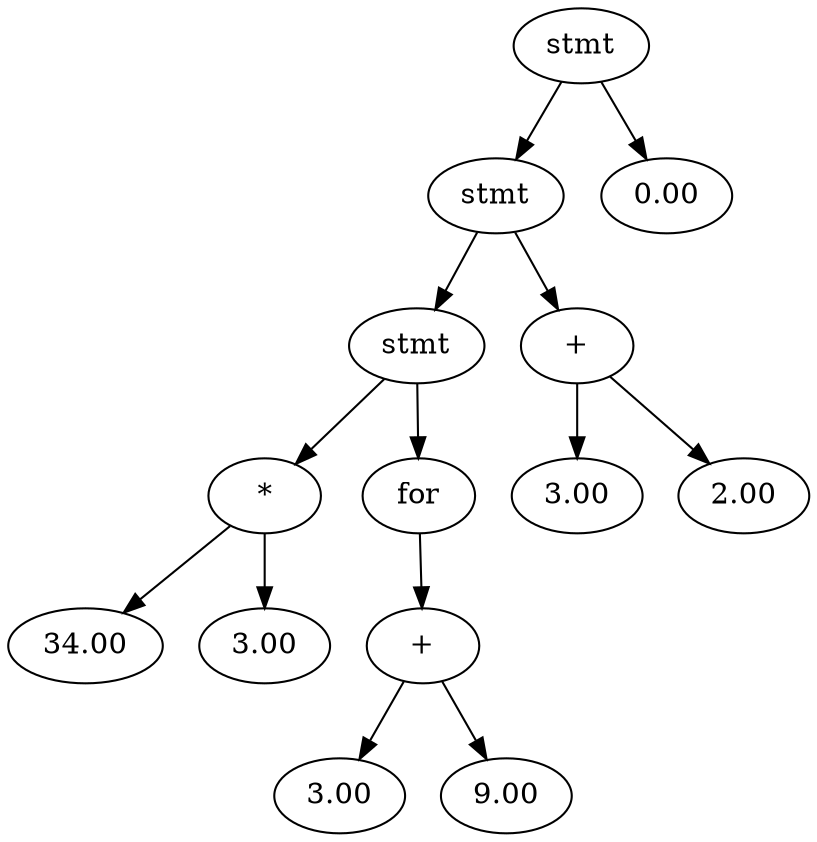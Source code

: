 digraph tree {
 1 [label="stmt"];
 1 -> 2;
 2 [label="stmt"];
 2 -> 4;
 4 [label="stmt"];
 4 -> 8;
 8 [label="*"];
 8 -> 16;
 16 [label="34.00"];
 8 -> 17;
 17 [label="3.00"];
 4 -> 9;
 9 [label="for"];
 9 -> 18;
 18 [label="+"];
 18 -> 36;
 36 [label="3.00"];
 18 -> 37;
 37 [label="9.00"];
 2 -> 5;
 5 [label="+"];
 5 -> 10;
 10 [label="3.00"];
 5 -> 11;
 11 [label="2.00"];
 1 -> 3;
 3 [label="0.00"];
}
